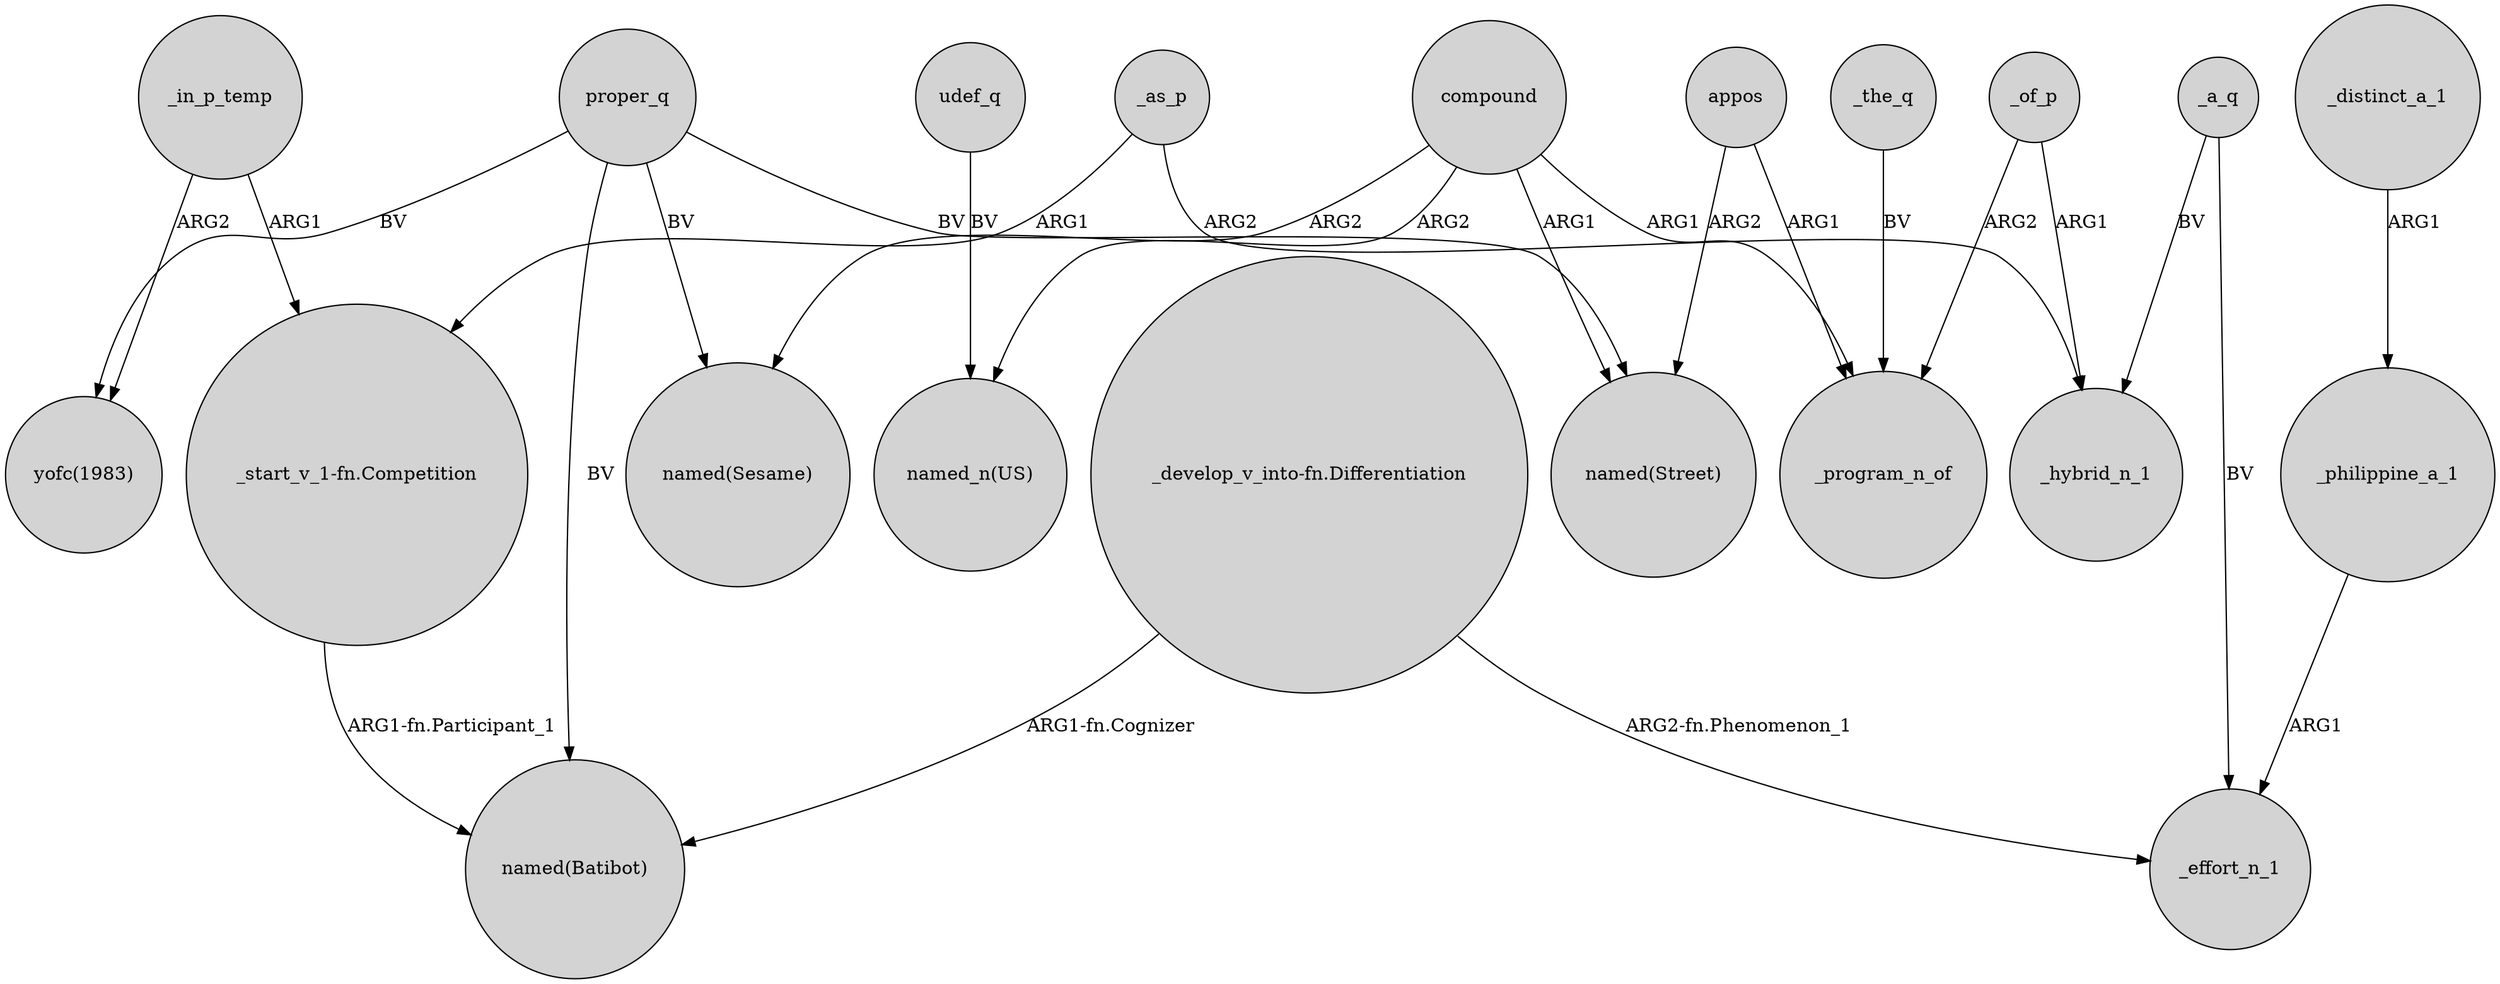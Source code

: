 digraph {
	node [shape=circle style=filled]
	proper_q -> "named(Sesame)" [label=BV]
	_in_p_temp -> "_start_v_1-fn.Competition" [label=ARG1]
	_as_p -> _hybrid_n_1 [label=ARG2]
	compound -> "named(Sesame)" [label=ARG2]
	_a_q -> _effort_n_1 [label=BV]
	_of_p -> _hybrid_n_1 [label=ARG1]
	"_develop_v_into-fn.Differentiation" -> _effort_n_1 [label="ARG2-fn.Phenomenon_1"]
	appos -> _program_n_of [label=ARG1]
	_in_p_temp -> "yofc(1983)" [label=ARG2]
	udef_q -> "named_n(US)" [label=BV]
	appos -> "named(Street)" [label=ARG2]
	compound -> _program_n_of [label=ARG1]
	_a_q -> _hybrid_n_1 [label=BV]
	"_start_v_1-fn.Competition" -> "named(Batibot)" [label="ARG1-fn.Participant_1"]
	compound -> "named(Street)" [label=ARG1]
	_distinct_a_1 -> _philippine_a_1 [label=ARG1]
	_the_q -> _program_n_of [label=BV]
	_philippine_a_1 -> _effort_n_1 [label=ARG1]
	proper_q -> "named(Batibot)" [label=BV]
	_of_p -> _program_n_of [label=ARG2]
	proper_q -> "named(Street)" [label=BV]
	_as_p -> "_start_v_1-fn.Competition" [label=ARG1]
	proper_q -> "yofc(1983)" [label=BV]
	compound -> "named_n(US)" [label=ARG2]
	"_develop_v_into-fn.Differentiation" -> "named(Batibot)" [label="ARG1-fn.Cognizer"]
}
